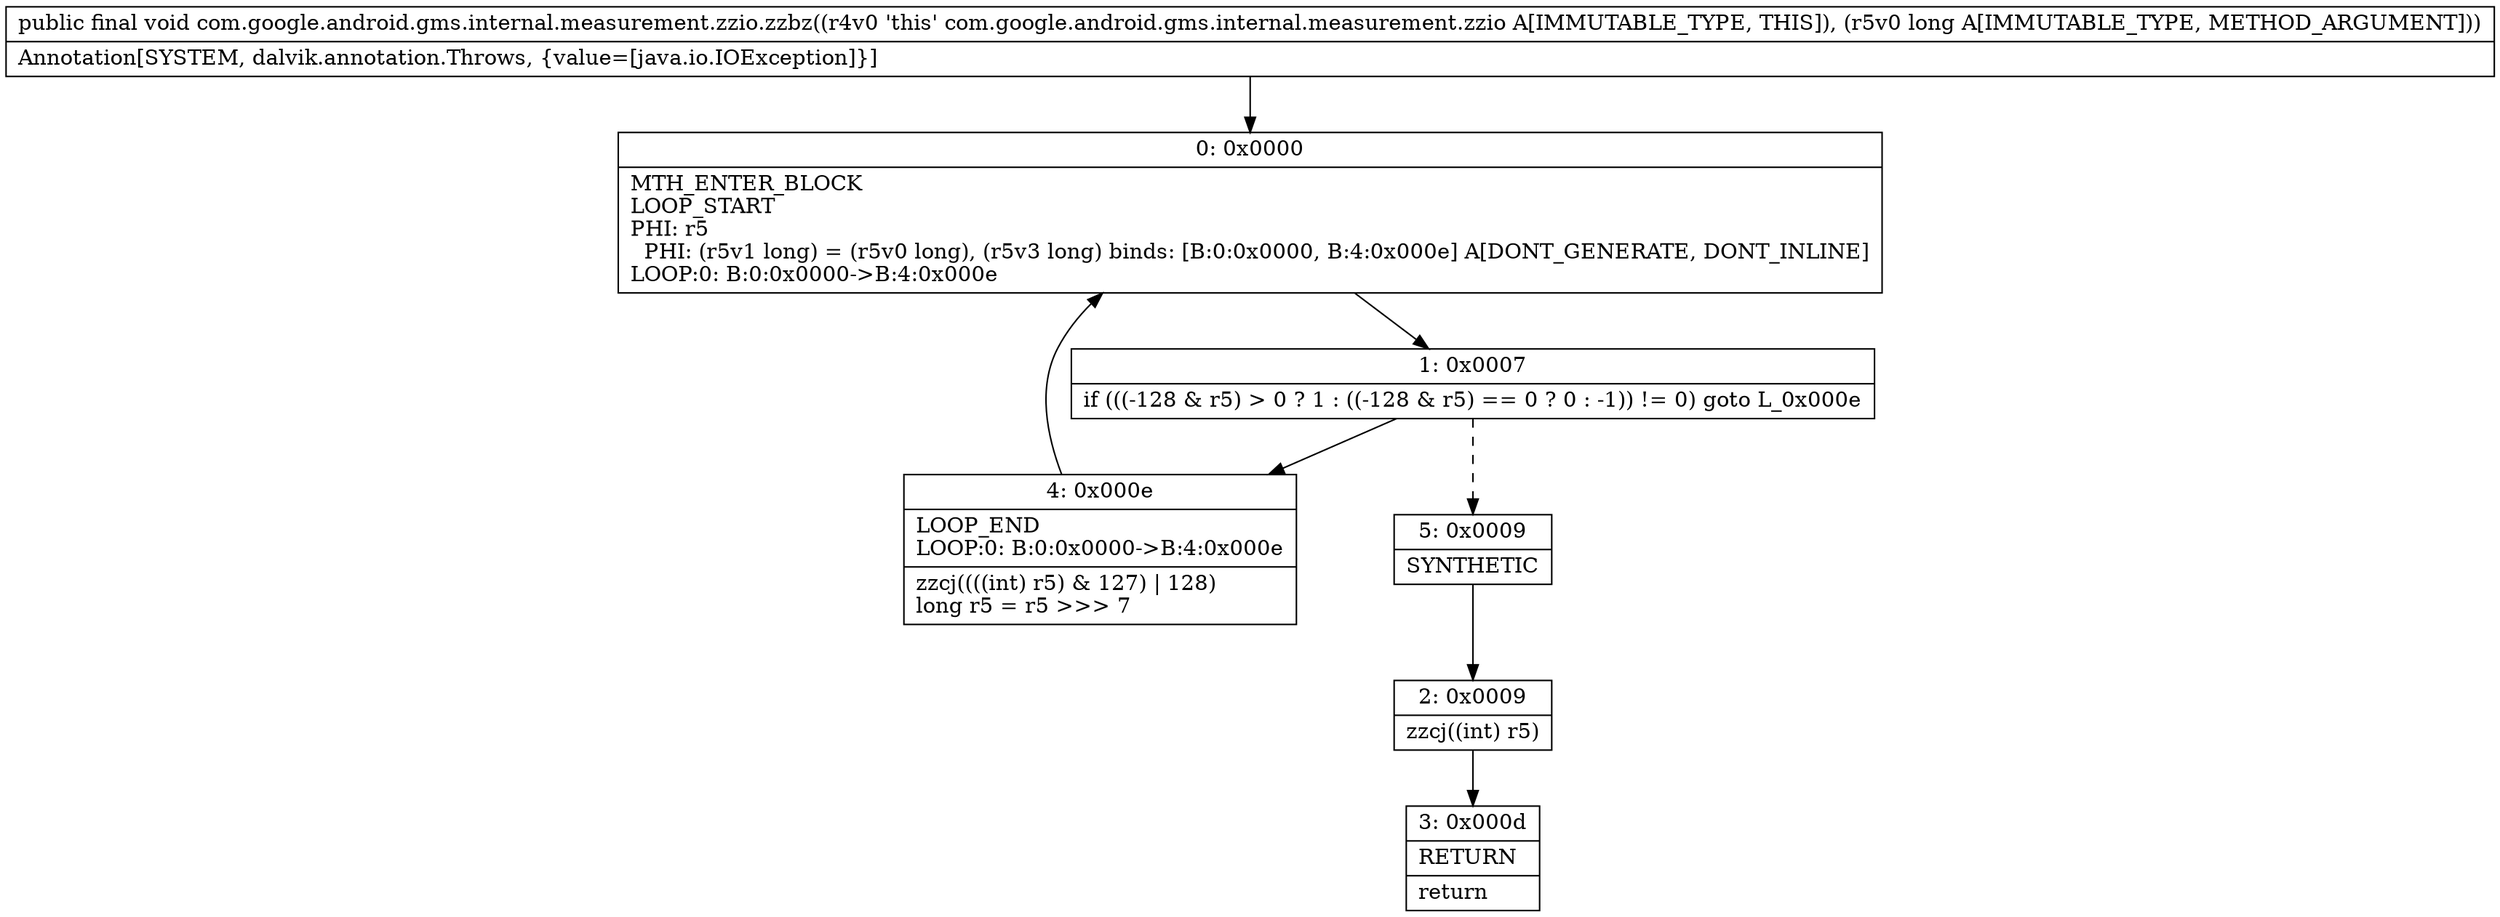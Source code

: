 digraph "CFG forcom.google.android.gms.internal.measurement.zzio.zzbz(J)V" {
Node_0 [shape=record,label="{0\:\ 0x0000|MTH_ENTER_BLOCK\lLOOP_START\lPHI: r5 \l  PHI: (r5v1 long) = (r5v0 long), (r5v3 long) binds: [B:0:0x0000, B:4:0x000e] A[DONT_GENERATE, DONT_INLINE]\lLOOP:0: B:0:0x0000\-\>B:4:0x000e\l}"];
Node_1 [shape=record,label="{1\:\ 0x0007|if (((\-128 & r5) \> 0 ? 1 : ((\-128 & r5) == 0 ? 0 : \-1)) != 0) goto L_0x000e\l}"];
Node_2 [shape=record,label="{2\:\ 0x0009|zzcj((int) r5)\l}"];
Node_3 [shape=record,label="{3\:\ 0x000d|RETURN\l|return\l}"];
Node_4 [shape=record,label="{4\:\ 0x000e|LOOP_END\lLOOP:0: B:0:0x0000\-\>B:4:0x000e\l|zzcj((((int) r5) & 127) \| 128)\llong r5 = r5 \>\>\> 7\l}"];
Node_5 [shape=record,label="{5\:\ 0x0009|SYNTHETIC\l}"];
MethodNode[shape=record,label="{public final void com.google.android.gms.internal.measurement.zzio.zzbz((r4v0 'this' com.google.android.gms.internal.measurement.zzio A[IMMUTABLE_TYPE, THIS]), (r5v0 long A[IMMUTABLE_TYPE, METHOD_ARGUMENT]))  | Annotation[SYSTEM, dalvik.annotation.Throws, \{value=[java.io.IOException]\}]\l}"];
MethodNode -> Node_0;
Node_0 -> Node_1;
Node_1 -> Node_4;
Node_1 -> Node_5[style=dashed];
Node_2 -> Node_3;
Node_4 -> Node_0;
Node_5 -> Node_2;
}


